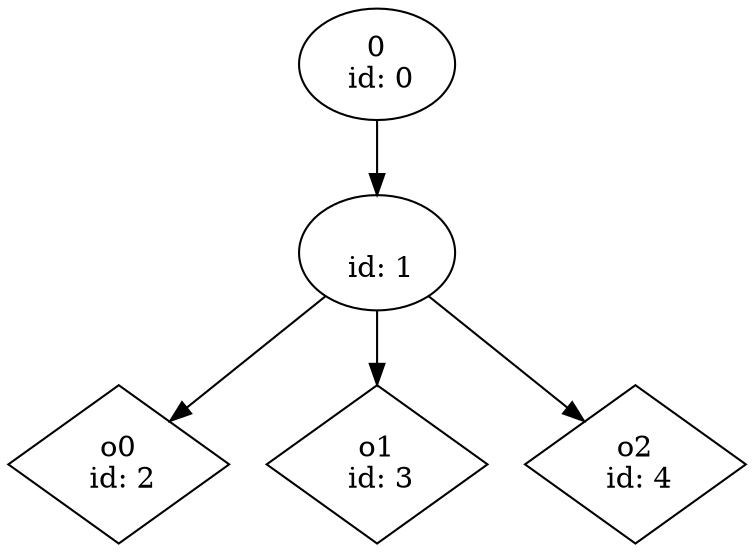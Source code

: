 digraph G {
n0 [label="0\n id: 0"];
n1 [label="\n id: 1"];
n2 [label="o0\n id: 2",shape="diamond"];
n3 [label="o1\n id: 3",shape="diamond"];
n4 [label="o2\n id: 4",shape="diamond"];
n0 -> n1
n1 -> n2
n1 -> n3
n1 -> n4
}